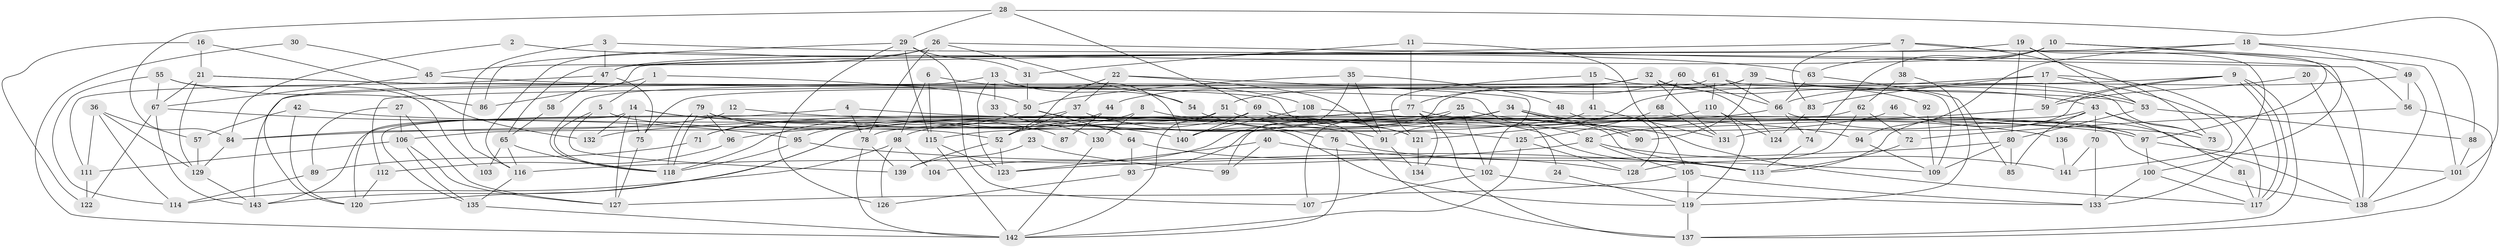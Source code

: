 // coarse degree distribution, {6: 0.15, 2: 0.1, 8: 0.1, 5: 0.1, 3: 0.22, 4: 0.22, 9: 0.02, 7: 0.07, 11: 0.01, 10: 0.01}
// Generated by graph-tools (version 1.1) at 2025/23/03/03/25 07:23:58]
// undirected, 143 vertices, 286 edges
graph export_dot {
graph [start="1"]
  node [color=gray90,style=filled];
  1;
  2;
  3;
  4;
  5;
  6;
  7;
  8;
  9;
  10;
  11;
  12;
  13;
  14;
  15;
  16;
  17;
  18;
  19;
  20;
  21;
  22;
  23;
  24;
  25;
  26;
  27;
  28;
  29;
  30;
  31;
  32;
  33;
  34;
  35;
  36;
  37;
  38;
  39;
  40;
  41;
  42;
  43;
  44;
  45;
  46;
  47;
  48;
  49;
  50;
  51;
  52;
  53;
  54;
  55;
  56;
  57;
  58;
  59;
  60;
  61;
  62;
  63;
  64;
  65;
  66;
  67;
  68;
  69;
  70;
  71;
  72;
  73;
  74;
  75;
  76;
  77;
  78;
  79;
  80;
  81;
  82;
  83;
  84;
  85;
  86;
  87;
  88;
  89;
  90;
  91;
  92;
  93;
  94;
  95;
  96;
  97;
  98;
  99;
  100;
  101;
  102;
  103;
  104;
  105;
  106;
  107;
  108;
  109;
  110;
  111;
  112;
  113;
  114;
  115;
  116;
  117;
  118;
  119;
  120;
  121;
  122;
  123;
  124;
  125;
  126;
  127;
  128;
  129;
  130;
  131;
  132;
  133;
  134;
  135;
  136;
  137;
  138;
  139;
  140;
  141;
  142;
  143;
  1 -- 120;
  1 -- 5;
  1 -- 50;
  2 -- 84;
  2 -- 63;
  3 -- 138;
  3 -- 47;
  3 -- 116;
  4 -- 143;
  4 -- 97;
  4 -- 78;
  5 -- 52;
  5 -- 118;
  5 -- 139;
  6 -- 115;
  6 -- 108;
  6 -- 98;
  7 -- 38;
  7 -- 133;
  7 -- 65;
  7 -- 73;
  7 -- 83;
  8 -- 121;
  8 -- 95;
  8 -- 130;
  9 -- 117;
  9 -- 117;
  9 -- 137;
  9 -- 59;
  9 -- 112;
  9 -- 131;
  10 -- 100;
  10 -- 74;
  10 -- 47;
  10 -- 63;
  10 -- 101;
  11 -- 31;
  11 -- 105;
  11 -- 77;
  12 -- 84;
  12 -- 117;
  13 -- 140;
  13 -- 118;
  13 -- 33;
  13 -- 54;
  13 -- 123;
  14 -- 75;
  14 -- 119;
  14 -- 120;
  14 -- 127;
  14 -- 132;
  14 -- 140;
  15 -- 41;
  15 -- 73;
  15 -- 121;
  16 -- 21;
  16 -- 132;
  16 -- 122;
  17 -- 59;
  17 -- 117;
  17 -- 83;
  17 -- 91;
  17 -- 141;
  18 -- 49;
  18 -- 88;
  18 -- 86;
  18 -- 94;
  19 -- 53;
  19 -- 80;
  19 -- 47;
  19 -- 97;
  20 -- 59;
  20 -- 138;
  21 -- 129;
  21 -- 121;
  21 -- 24;
  21 -- 67;
  22 -- 52;
  22 -- 91;
  22 -- 37;
  22 -- 102;
  23 -- 99;
  23 -- 139;
  24 -- 119;
  25 -- 71;
  25 -- 102;
  25 -- 107;
  25 -- 136;
  26 -- 116;
  26 -- 78;
  26 -- 45;
  26 -- 54;
  26 -- 56;
  27 -- 127;
  27 -- 106;
  27 -- 89;
  28 -- 101;
  28 -- 84;
  28 -- 29;
  28 -- 69;
  29 -- 107;
  29 -- 31;
  29 -- 86;
  29 -- 115;
  29 -- 126;
  30 -- 45;
  30 -- 142;
  31 -- 50;
  32 -- 131;
  32 -- 124;
  32 -- 51;
  32 -- 92;
  32 -- 143;
  33 -- 130;
  34 -- 143;
  34 -- 90;
  34 -- 90;
  34 -- 96;
  34 -- 97;
  34 -- 104;
  35 -- 50;
  35 -- 91;
  35 -- 48;
  35 -- 99;
  36 -- 114;
  36 -- 111;
  36 -- 57;
  36 -- 129;
  37 -- 135;
  37 -- 52;
  37 -- 113;
  38 -- 119;
  38 -- 62;
  39 -- 43;
  39 -- 140;
  39 -- 44;
  39 -- 53;
  39 -- 90;
  40 -- 123;
  40 -- 109;
  40 -- 99;
  41 -- 131;
  41 -- 115;
  42 -- 57;
  42 -- 120;
  42 -- 73;
  43 -- 73;
  43 -- 85;
  43 -- 70;
  43 -- 81;
  43 -- 93;
  43 -- 113;
  44 -- 118;
  44 -- 87;
  45 -- 67;
  45 -- 53;
  46 -- 52;
  46 -- 138;
  47 -- 58;
  47 -- 75;
  47 -- 111;
  48 -- 128;
  49 -- 138;
  49 -- 66;
  49 -- 56;
  50 -- 64;
  50 -- 71;
  50 -- 91;
  51 -- 142;
  51 -- 82;
  51 -- 106;
  52 -- 139;
  52 -- 123;
  53 -- 80;
  53 -- 88;
  54 -- 76;
  55 -- 86;
  55 -- 67;
  55 -- 103;
  55 -- 114;
  56 -- 72;
  56 -- 137;
  57 -- 129;
  58 -- 65;
  59 -- 82;
  60 -- 66;
  60 -- 77;
  60 -- 68;
  61 -- 110;
  61 -- 75;
  61 -- 66;
  61 -- 109;
  62 -- 78;
  62 -- 72;
  62 -- 128;
  63 -- 66;
  63 -- 85;
  64 -- 93;
  64 -- 102;
  65 -- 116;
  65 -- 103;
  65 -- 118;
  66 -- 97;
  66 -- 74;
  66 -- 132;
  67 -- 95;
  67 -- 122;
  67 -- 143;
  68 -- 125;
  68 -- 131;
  69 -- 94;
  69 -- 98;
  69 -- 137;
  69 -- 140;
  70 -- 141;
  70 -- 133;
  71 -- 89;
  72 -- 113;
  74 -- 113;
  75 -- 127;
  76 -- 142;
  76 -- 128;
  77 -- 137;
  77 -- 84;
  77 -- 120;
  77 -- 134;
  77 -- 138;
  78 -- 142;
  78 -- 139;
  79 -- 96;
  79 -- 118;
  79 -- 118;
  79 -- 87;
  79 -- 125;
  80 -- 123;
  80 -- 85;
  80 -- 109;
  81 -- 117;
  82 -- 116;
  82 -- 105;
  82 -- 141;
  83 -- 124;
  84 -- 129;
  88 -- 101;
  89 -- 114;
  91 -- 134;
  92 -- 109;
  93 -- 126;
  94 -- 109;
  95 -- 113;
  95 -- 118;
  96 -- 112;
  97 -- 100;
  97 -- 101;
  98 -- 104;
  98 -- 114;
  98 -- 126;
  100 -- 133;
  100 -- 117;
  101 -- 138;
  102 -- 133;
  102 -- 107;
  105 -- 127;
  105 -- 119;
  105 -- 133;
  106 -- 111;
  106 -- 127;
  106 -- 135;
  108 -- 140;
  108 -- 113;
  110 -- 119;
  110 -- 121;
  110 -- 124;
  111 -- 122;
  112 -- 120;
  115 -- 123;
  115 -- 142;
  116 -- 135;
  119 -- 137;
  121 -- 134;
  125 -- 128;
  125 -- 142;
  129 -- 143;
  130 -- 142;
  135 -- 142;
  136 -- 141;
}
